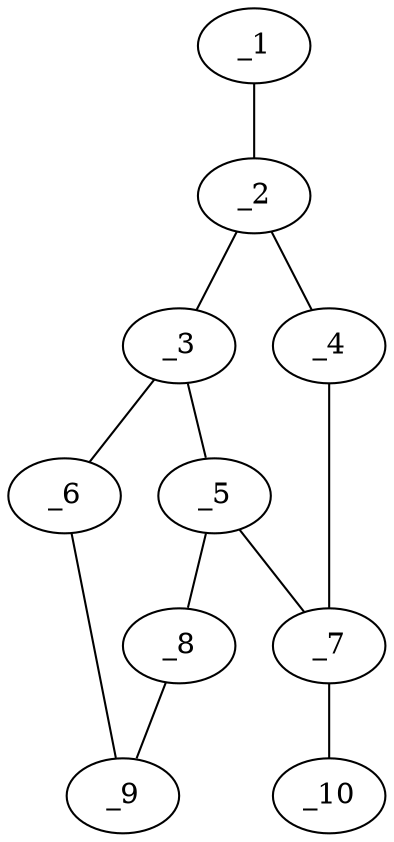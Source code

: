 graph molid355936 {
	_1	 [charge=0,
		chem=2,
		symbol="O  ",
		x="4.7989",
		y="1.7601"];
	_2	 [charge=0,
		chem=1,
		symbol="C  ",
		x="4.4899",
		y="0.809"];
	_1 -- _2	 [valence=2];
	_3	 [charge=0,
		chem=1,
		symbol="C  ",
		x="3.5388",
		y="0.5"];
	_2 -- _3	 [valence=1];
	_4	 [charge=0,
		chem=2,
		symbol="O  ",
		x="5.0777",
		y=0];
	_2 -- _4	 [valence=1];
	_5	 [charge=0,
		chem=4,
		symbol="N  ",
		x="3.5388",
		y="-0.5"];
	_3 -- _5	 [valence=1];
	_6	 [charge=0,
		chem=1,
		symbol="C  ",
		x="2.5878",
		y="0.809"];
	_3 -- _6	 [valence=1];
	_7	 [charge=0,
		chem=1,
		symbol="C  ",
		x="4.4899",
		y="-0.809"];
	_4 -- _7	 [valence=1];
	_5 -- _7	 [valence=1];
	_8	 [charge=0,
		chem=1,
		symbol="C  ",
		x="2.5878",
		y="-0.809"];
	_5 -- _8	 [valence=1];
	_9	 [charge=0,
		chem=5,
		symbol="S  ",
		x=2,
		y=0];
	_6 -- _9	 [valence=1];
	_10	 [charge=0,
		chem=2,
		symbol="O  ",
		x="4.7989",
		y="-1.7601"];
	_7 -- _10	 [valence=2];
	_8 -- _9	 [valence=1];
}
